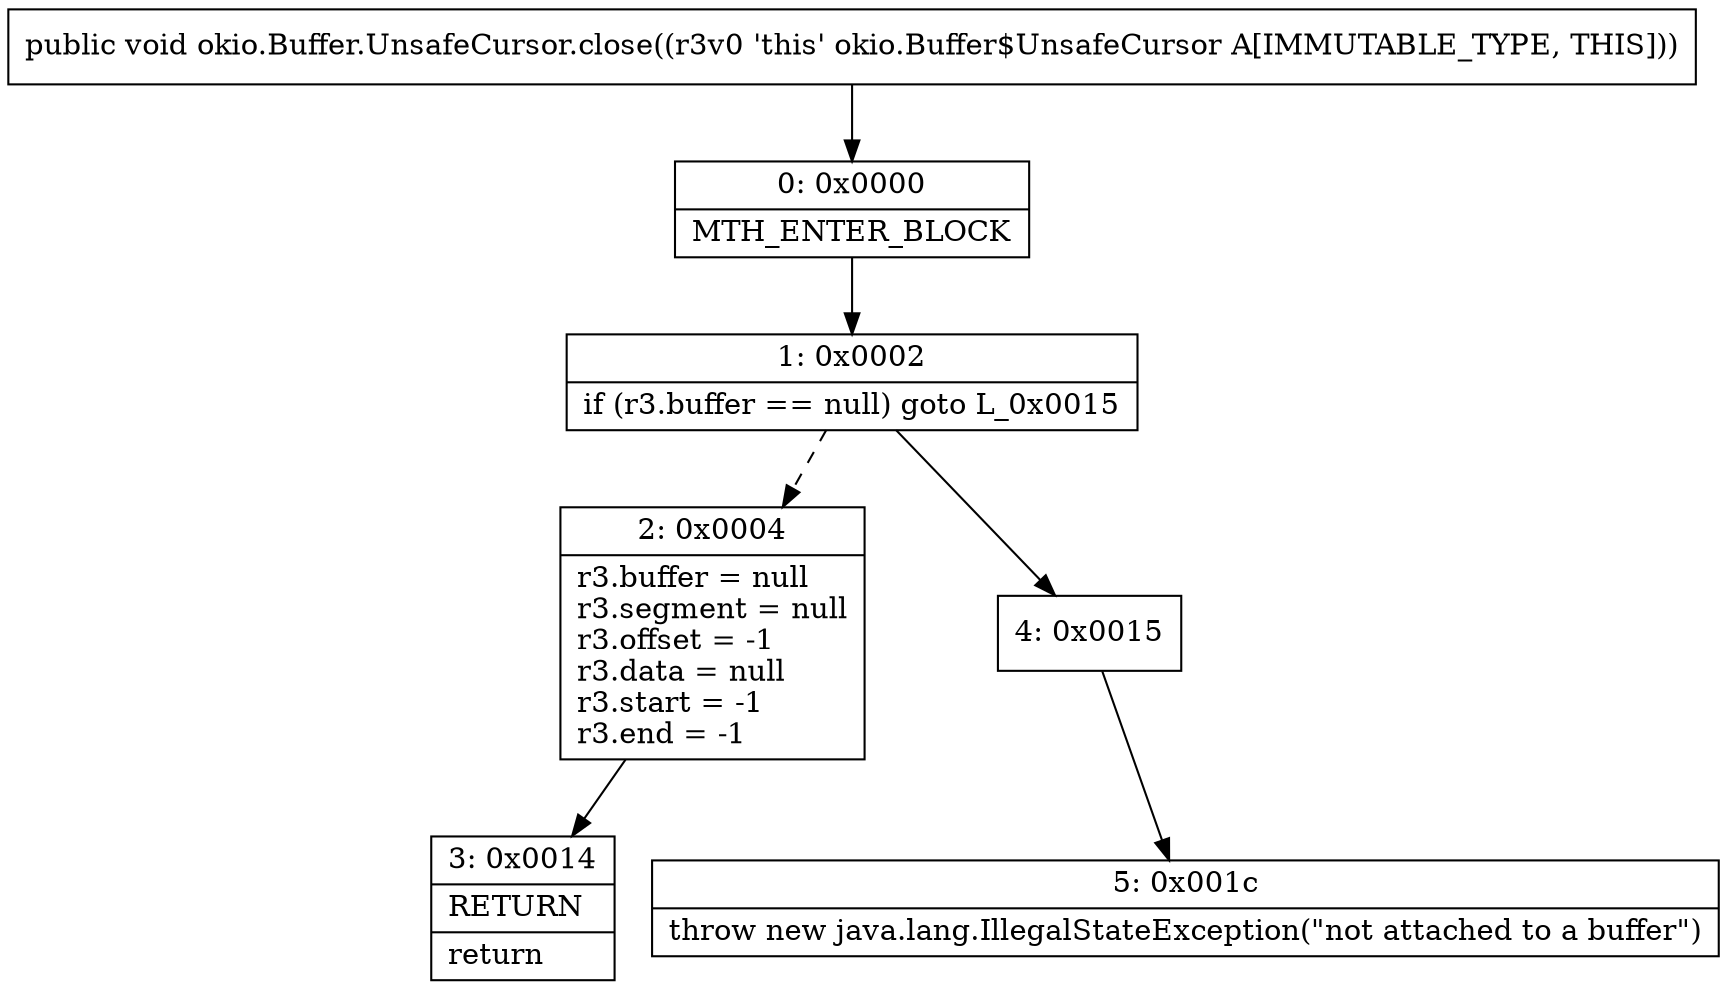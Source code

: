 digraph "CFG forokio.Buffer.UnsafeCursor.close()V" {
Node_0 [shape=record,label="{0\:\ 0x0000|MTH_ENTER_BLOCK\l}"];
Node_1 [shape=record,label="{1\:\ 0x0002|if (r3.buffer == null) goto L_0x0015\l}"];
Node_2 [shape=record,label="{2\:\ 0x0004|r3.buffer = null\lr3.segment = null\lr3.offset = \-1\lr3.data = null\lr3.start = \-1\lr3.end = \-1\l}"];
Node_3 [shape=record,label="{3\:\ 0x0014|RETURN\l|return\l}"];
Node_4 [shape=record,label="{4\:\ 0x0015}"];
Node_5 [shape=record,label="{5\:\ 0x001c|throw new java.lang.IllegalStateException(\"not attached to a buffer\")\l}"];
MethodNode[shape=record,label="{public void okio.Buffer.UnsafeCursor.close((r3v0 'this' okio.Buffer$UnsafeCursor A[IMMUTABLE_TYPE, THIS])) }"];
MethodNode -> Node_0;
Node_0 -> Node_1;
Node_1 -> Node_2[style=dashed];
Node_1 -> Node_4;
Node_2 -> Node_3;
Node_4 -> Node_5;
}

